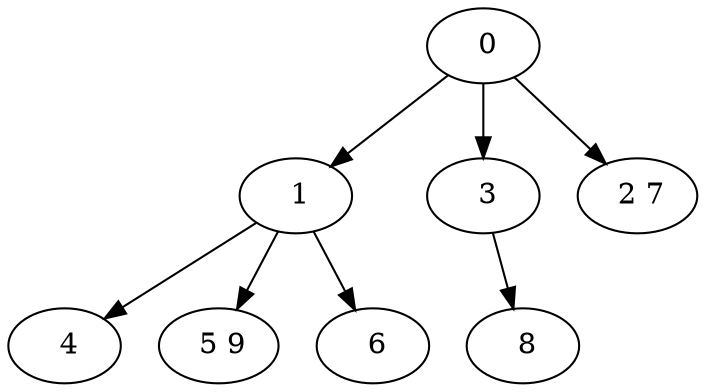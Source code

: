 digraph mytree {
" 0" -> " 1";
" 0" -> " 3";
" 0" -> " 2 7";
" 1" -> " 4";
" 1" -> " 5 9";
" 1" -> " 6";
" 3" -> " 8";
" 2 7";
" 4";
" 5 9";
" 6";
" 8";
}
